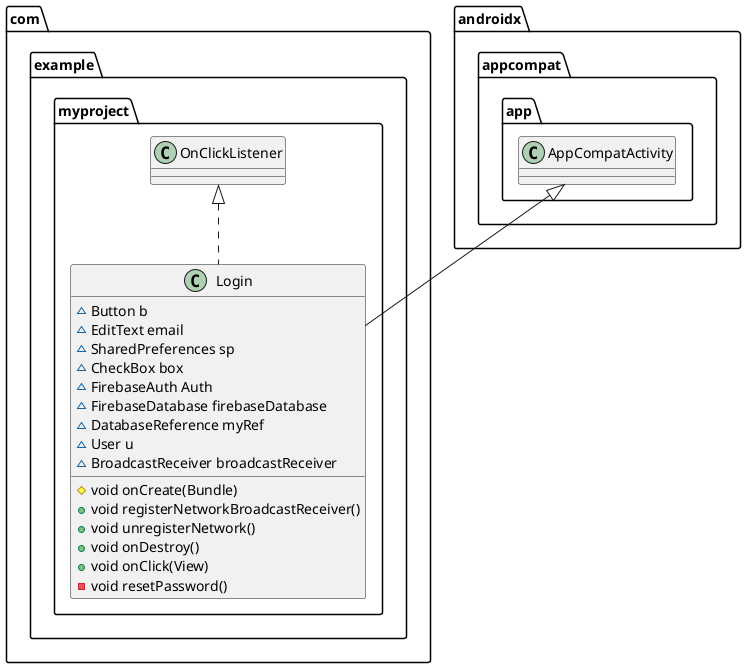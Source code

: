 @startuml
class com.example.myproject.Login {
~ Button b
~ EditText email
~ SharedPreferences sp
~ CheckBox box
~ FirebaseAuth Auth
~ FirebaseDatabase firebaseDatabase
~ DatabaseReference myRef
~ User u
~ BroadcastReceiver broadcastReceiver
# void onCreate(Bundle)
+ void registerNetworkBroadcastReceiver()
+ void unregisterNetwork()
+ void onDestroy()
+ void onClick(View)
- void resetPassword()
}




com.example.myproject.OnClickListener <|.. com.example.myproject.Login
androidx.appcompat.app.AppCompatActivity <|-- com.example.myproject.Login
@enduml